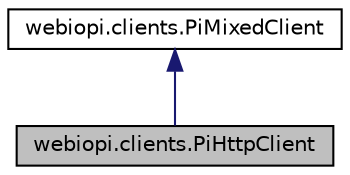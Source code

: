 digraph "webiopi.clients.PiHttpClient"
{
  edge [fontname="Helvetica",fontsize="10",labelfontname="Helvetica",labelfontsize="10"];
  node [fontname="Helvetica",fontsize="10",shape=record];
  Node1 [label="webiopi.clients.PiHttpClient",height=0.2,width=0.4,color="black", fillcolor="grey75", style="filled", fontcolor="black"];
  Node2 -> Node1 [dir="back",color="midnightblue",fontsize="10",style="solid",fontname="Helvetica"];
  Node2 [label="webiopi.clients.PiMixedClient",height=0.2,width=0.4,color="black", fillcolor="white", style="filled",URL="$classwebiopi_1_1clients_1_1PiMixedClient.html"];
}
